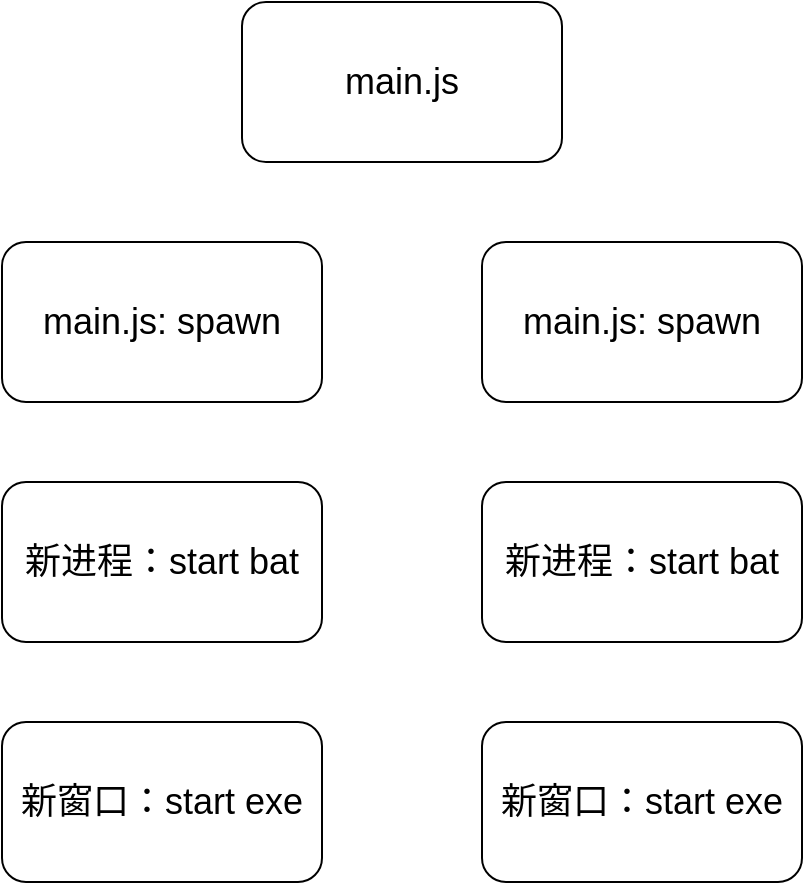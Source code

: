 <mxfile>
    <diagram id="ZsCNVStfmHt5dwpdJ1Gc" name="Page-1">
        <mxGraphModel dx="913" dy="733" grid="1" gridSize="10" guides="1" tooltips="1" connect="1" arrows="1" fold="1" page="1" pageScale="1" pageWidth="827" pageHeight="1169" math="0" shadow="0">
            <root>
                <mxCell id="0"/>
                <mxCell id="1" parent="0"/>
                <mxCell id="2" value="&lt;font style=&quot;font-size: 18px;&quot;&gt;main.js: spawn&lt;/font&gt;" style="rounded=1;whiteSpace=wrap;html=1;align=center;" vertex="1" parent="1">
                    <mxGeometry x="80" y="160" width="160" height="80" as="geometry"/>
                </mxCell>
                <mxCell id="3" value="&lt;font style=&quot;font-size: 18px;&quot;&gt;新进程：start bat&lt;/font&gt;" style="rounded=1;whiteSpace=wrap;html=1;" vertex="1" parent="1">
                    <mxGeometry x="80" y="280" width="160" height="80" as="geometry"/>
                </mxCell>
                <mxCell id="4" value="&lt;span style=&quot;font-size: 18px;&quot;&gt;新窗口：start exe&lt;/span&gt;" style="rounded=1;whiteSpace=wrap;html=1;" vertex="1" parent="1">
                    <mxGeometry x="80" y="400" width="160" height="80" as="geometry"/>
                </mxCell>
                <mxCell id="5" value="&lt;font style=&quot;font-size: 18px;&quot;&gt;main.js: spawn&lt;/font&gt;" style="rounded=1;whiteSpace=wrap;html=1;align=center;" vertex="1" parent="1">
                    <mxGeometry x="320" y="160" width="160" height="80" as="geometry"/>
                </mxCell>
                <mxCell id="6" value="&lt;font style=&quot;font-size: 18px;&quot;&gt;新进程：start bat&lt;/font&gt;" style="rounded=1;whiteSpace=wrap;html=1;" vertex="1" parent="1">
                    <mxGeometry x="320" y="280" width="160" height="80" as="geometry"/>
                </mxCell>
                <mxCell id="7" value="&lt;span style=&quot;font-size: 18px;&quot;&gt;新窗口：start exe&lt;/span&gt;" style="rounded=1;whiteSpace=wrap;html=1;" vertex="1" parent="1">
                    <mxGeometry x="320" y="400" width="160" height="80" as="geometry"/>
                </mxCell>
                <mxCell id="8" value="&lt;font style=&quot;font-size: 18px;&quot;&gt;main.js&lt;/font&gt;" style="rounded=1;whiteSpace=wrap;html=1;align=center;" vertex="1" parent="1">
                    <mxGeometry x="200" y="40" width="160" height="80" as="geometry"/>
                </mxCell>
            </root>
        </mxGraphModel>
    </diagram>
</mxfile>
